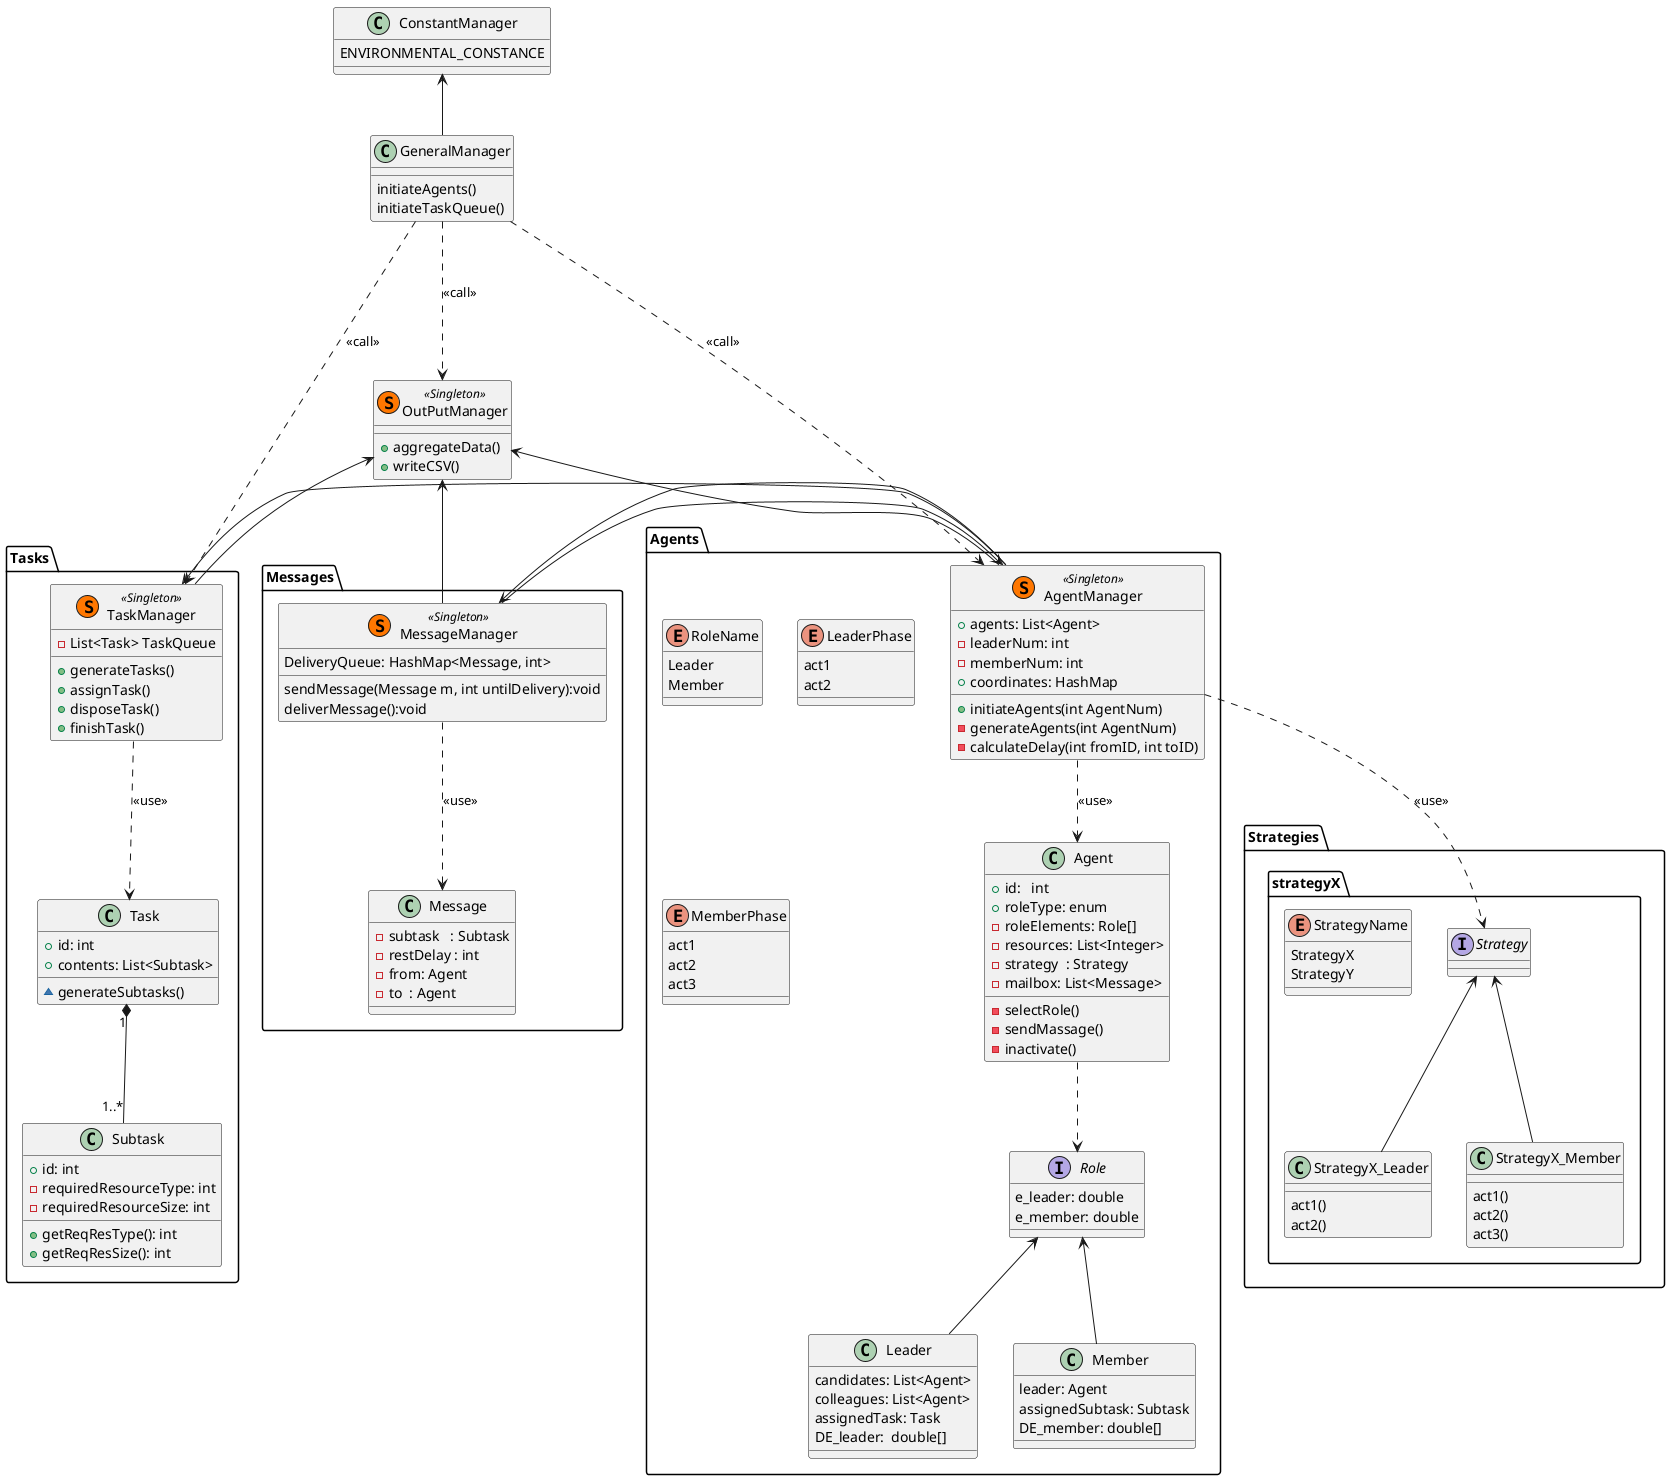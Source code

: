 @startuml
/'
各種マネージャはSingletonにする
'/

GeneralManager  -up-> ConstantManager
GeneralManager ...> OutPutManager: <<call>>

class ConstantManager{
    ENVIRONMENTAL_CONSTANCE
}

class GeneralManager{
    initiateAgents()
    initiateTaskQueue()
}

class OutPutManager <<(S, #FF7700) Singleton>>{
    +aggregateData()
    +writeCSV()
}

package Agents {
    AgentManager   -up-> OutPutManager
    AgentManager ..> Agent : <<use>>
    GeneralManager ..> AgentManager: <<call>>
    Leader -up-> Role
    Member -up-> Role
    Agent ..> Role

    class AgentManager <<(S, #FF7700) Singleton>>{
        +agents: List<Agent>
        -leaderNum: int
        -memberNum: int
        +coordinates: HashMap
        +initiateAgents(int AgentNum)
        -generateAgents(int AgentNum)
        -calculateDelay(int fromID, int toID)
    }
    class Agent{
        +id:   int
        +roleType: enum
        -roleElements: Role[]
        -resources: List<Integer>
        -strategy  : Strategy
        -mailbox: List<Message>
        -selectRole()
        -sendMassage()
        -inactivate()
    }
    interface Role{
        e_leader: double
        e_member: double
    }
    class Leader{
        candidates: List<Agent>
        colleagues: List<Agent>
        assignedTask: Task
        DE_leader:  double[]
    }
    class Member{
        leader: Agent
        assignedSubtask: Subtask
        DE_member: double[]
    }

    enum RoleName{
        Leader
        Member
    }

    enum LeaderPhase{
        act1
        act2
    }

    enum MemberPhase{
        act1
        act2
        act3
    }

}

/'
 packageの単位でStrategyを実装していく
'/
package Strategies.strategyX{
    AgentManager .down.> Strategy  : <<use>>
    StrategyX_Leader -up-> Strategy
    StrategyX_Member -up-> Strategy
    interface Strategy {
    }
    class StrategyX_Leader{
        act1()
        act2()
    }
    class StrategyX_Member{
        act1()
        act2()
        act3()
    }
    enum StrategyName{
            StrategyX
            StrategyY
        }
}

package Messages{
    MessageManager -up-> OutPutManager
    MessageManager -> AgentManager
    AgentManager --> MessageManager

    MessageManager ..>Message: <<use>>

    class MessageManager <<(S, #FF7700) Singleton>>{
        DeliveryQueue: HashMap<Message, int>
        sendMessage(Message m, int untilDelivery):void
        deliverMessage():void
    }
    class Message{
        -subtask   : Subtask
        -restDelay : int
        -from: Agent
        -to  : Agent
    }
}


package Tasks{
    TaskManager -up-> OutPutManager
    GeneralManager ..> TaskManager: <<call>>
    TaskManager  ..> Task  : <<use>>
    AgentManager -> TaskManager

    Task "1" *-- "1..*"Subtask
    class TaskManager <<(S, #FF7700) Singleton>>{
        -List<Task> TaskQueue
        +generateTasks()
        +assignTask()
        /'
          AgentManagerはここのdisposeTaskやfinishTaskを呼ぶが，
          そのさらに中からOutPutManagerを読んで集計するようにする
        '/
        +disposeTask()
        +finishTask()
    }
    class Task{
        +id: int
        +contents: List<Subtask>
        ~generateSubtasks()
    }

    class Subtask{
        +id: int
        -requiredResourceType: int
        -requiredResourceSize: int
        +getReqResType(): int
        +getReqResSize(): int
    }
}


@enduml